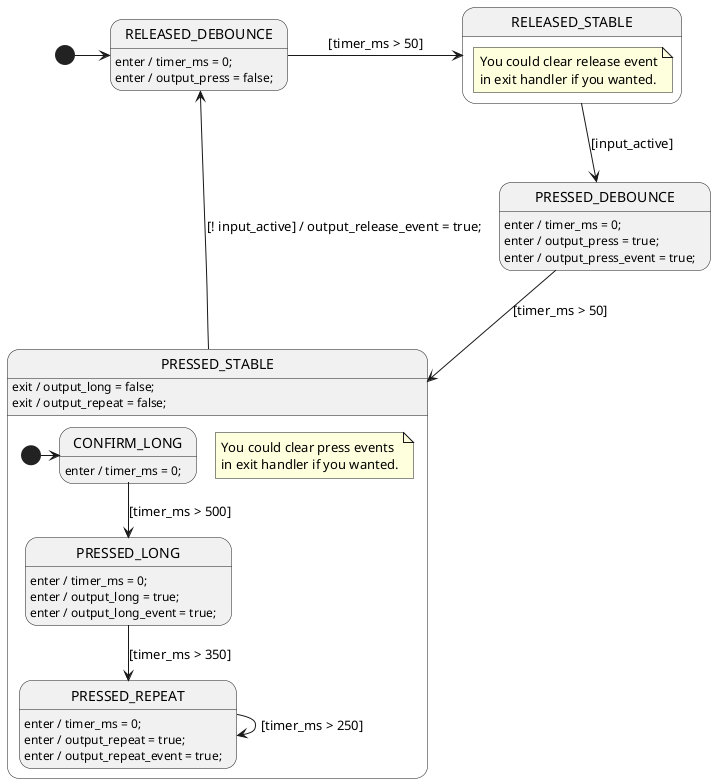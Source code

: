 @startuml ButtonSm

' //////////////////////// STATE ORGANIZATION ///////////////////////
' Note: StateSmith treats state names and events as case insensitive.
' More info: https://github.com/StateSmith/StateSmith/wiki/PlantUML

' note "Implements a simple `lock out` style debouncer.\nDetects: release, press, long, repeat" as N1

state RELEASED_DEBOUNCE
state RELEASED_STABLE {
    note "You could clear release event\nin exit handler if you wanted." as N2
}
state PRESSED_DEBOUNCE
state PRESSED_STABLE {
    [*] -> CONFIRM_LONG
    state CONFIRM_LONG
    state PRESSED_LONG
    state PRESSED_REPEAT
    ' note right of PRESSED_LONG
    '     Long press is still "active"
    '     while in repeat state so we
    '     clear the `output_long` flag
    '     in the parent exit handler.
    ' end note

    note "You could clear press events\nin exit handler if you wanted." as N3
}



' ///////////////////////// STATE HANDLERS /////////////////////////
' Syntax: https://github.com/StateSmith/StateSmith/wiki/Behaviors

' step 1: add states
' step 2: add transitions
' step 3: add code

[*] -> RELEASED_DEBOUNCE

RELEASED_DEBOUNCE: enter / timer_ms = 0;
RELEASED_DEBOUNCE: enter / output_press = false;
RELEASED_DEBOUNCE -> RELEASED_STABLE: [timer_ms > 50]

' RELEASED_STABLE
' Just wait for press
RELEASED_STABLE --> PRESSED_DEBOUNCE: [input_active]

PRESSED_DEBOUNCE: enter / timer_ms = 0;
PRESSED_DEBOUNCE: enter / output_press = true;
PRESSED_DEBOUNCE: enter / output_press_event = true;
PRESSED_DEBOUNCE --> PRESSED_STABLE: [timer_ms > 50]

PRESSED_STABLE --> RELEASED_DEBOUNCE: [! input_active] / output_release_event = true;
PRESSED_STABLE: exit / output_long = false;
PRESSED_STABLE: exit / output_repeat = false;

CONFIRM_LONG: enter / timer_ms = 0;
CONFIRM_LONG --> PRESSED_LONG: [timer_ms > 500]

PRESSED_LONG: enter / timer_ms = 0;
PRESSED_LONG: enter / output_long = true;
PRESSED_LONG: enter / output_long_event = true;
PRESSED_LONG --> PRESSED_REPEAT: [timer_ms > 350]

PRESSED_REPEAT: enter / timer_ms = 0;
PRESSED_REPEAT: enter / output_repeat = true;
PRESSED_REPEAT: enter / output_repeat_event = true;
PRESSED_REPEAT --> PRESSED_REPEAT: [timer_ms > 250]


' //////////////////////// StateSmith config ////////////////////////
' The below special comment block sets the StateSmith configuration.
' More info: https://github.com/StateSmith/StateSmith/issues/335

/'! $CONFIG : toml
SmRunnerSettings.transpilerId = "C99"

RenderConfig.C.HFileIncludes = """
    #include <stdint.h> // for state machine variables
    """
RenderConfig.C.CFileExtension = ".cpp"
RenderConfig.AutoExpandedVars = """
    // you need to add your loop time to this variable in your main loop.
    uint16_t timer_ms;

    // set to 1 when button is detected as active.
    uint8_t input_active: 1;
    
    // read and clear event flags in your main loop.
    uint8_t output_release_event: 1;
    uint8_t output_press_event: 1;
    uint8_t output_long_event: 1;
    uint8_t output_repeat_event: 1;

    // read these flags in your main loop, but don't clear them.
    // they are cleared automatically.
    uint8_t output_press: 1;
    uint8_t output_long: 1;
    uint8_t output_repeat: 1;
    """

RenderConfig.C.CEnumDeclarer = "typedef enum __attribute__((packed)) {enumName}" # smaller enumerations for gcc
'/
@enduml
